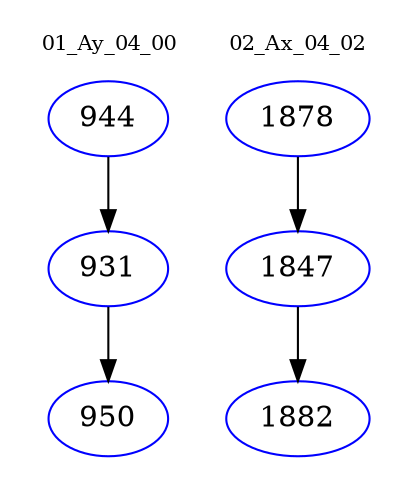 digraph{
subgraph cluster_0 {
color = white
label = "01_Ay_04_00";
fontsize=10;
T0_944 [label="944", color="blue"]
T0_944 -> T0_931 [color="black"]
T0_931 [label="931", color="blue"]
T0_931 -> T0_950 [color="black"]
T0_950 [label="950", color="blue"]
}
subgraph cluster_1 {
color = white
label = "02_Ax_04_02";
fontsize=10;
T1_1878 [label="1878", color="blue"]
T1_1878 -> T1_1847 [color="black"]
T1_1847 [label="1847", color="blue"]
T1_1847 -> T1_1882 [color="black"]
T1_1882 [label="1882", color="blue"]
}
}
